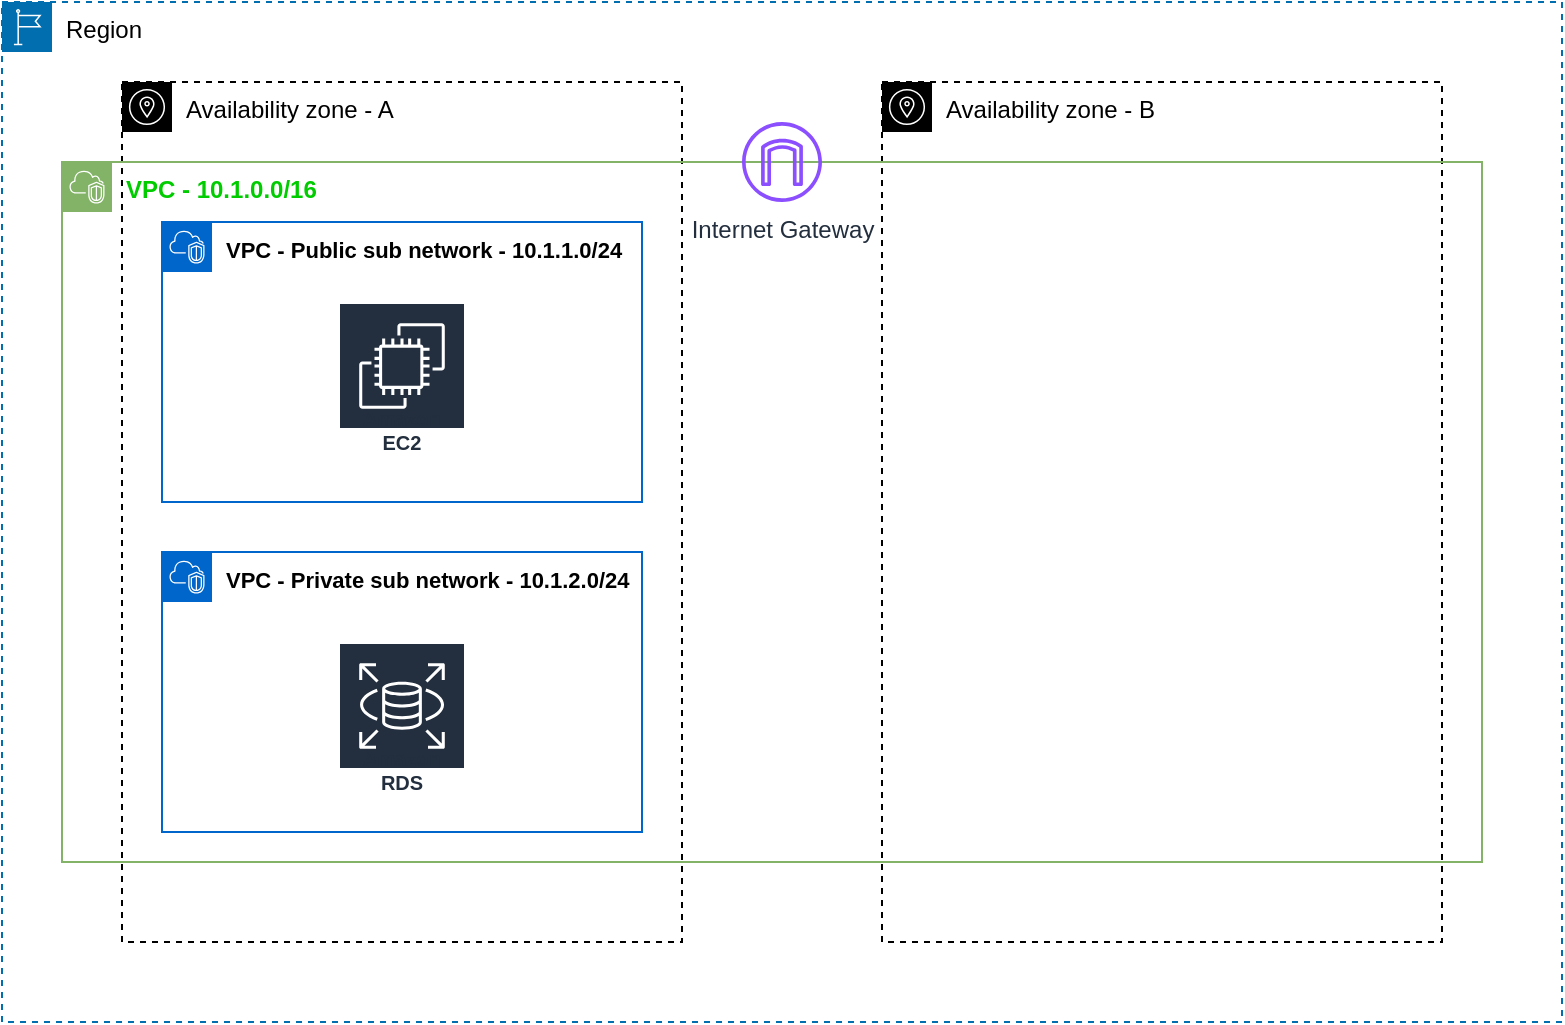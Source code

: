 <mxfile version="25.0.3">
  <diagram name="Página-1" id="quv3SsTso-uDP8D5MGwT">
    <mxGraphModel dx="1247" dy="642" grid="1" gridSize="10" guides="1" tooltips="1" connect="1" arrows="1" fold="1" page="1" pageScale="1" pageWidth="827" pageHeight="1169" math="0" shadow="0">
      <root>
        <mxCell id="0" />
        <mxCell id="1" parent="0" />
        <mxCell id="IG_4BixiC0rSXcZtTEX0-1" value="Region" style="points=[[0,0],[0.25,0],[0.5,0],[0.75,0],[1,0],[1,0.25],[1,0.5],[1,0.75],[1,1],[0.75,1],[0.5,1],[0.25,1],[0,1],[0,0.75],[0,0.5],[0,0.25]];outlineConnect=0;html=1;whiteSpace=wrap;fontSize=12;fontStyle=0;container=0;pointerEvents=0;collapsible=0;recursiveResize=0;shape=mxgraph.aws4.group;grIcon=mxgraph.aws4.group_region;strokeColor=#006EAF;fillColor=none;verticalAlign=top;align=left;spacingLeft=30;fontColor=default;dashed=1;" vertex="1" parent="1">
          <mxGeometry x="30" y="170" width="780" height="510" as="geometry" />
        </mxCell>
        <mxCell id="IG_4BixiC0rSXcZtTEX0-5" value="Availability zone - B" style="sketch=0;outlineConnect=0;html=1;whiteSpace=wrap;fontSize=12;fontStyle=0;shape=mxgraph.aws4.group;grIcon=mxgraph.aws4.group_availability_zone;verticalAlign=top;align=left;spacingLeft=30;dashed=1;fillColor=none;" vertex="1" parent="1">
          <mxGeometry x="470" y="210" width="280" height="430" as="geometry" />
        </mxCell>
        <mxCell id="IG_4BixiC0rSXcZtTEX0-2" value="Availability zone - A" style="sketch=0;outlineConnect=0;html=1;whiteSpace=wrap;fontSize=12;fontStyle=0;shape=mxgraph.aws4.group;grIcon=mxgraph.aws4.group_availability_zone;verticalAlign=top;align=left;spacingLeft=30;dashed=1;fillColor=none;" vertex="1" parent="1">
          <mxGeometry x="90" y="210" width="280" height="430" as="geometry" />
        </mxCell>
        <mxCell id="IG_4BixiC0rSXcZtTEX0-4" value="&lt;font color=&quot;#00cc00&quot;&gt;&lt;b&gt;VPC - 10.1.0.0/16&lt;/b&gt;&lt;/font&gt;" style="points=[[0,0],[0.25,0],[0.5,0],[0.75,0],[1,0],[1,0.25],[1,0.5],[1,0.75],[1,1],[0.75,1],[0.5,1],[0.25,1],[0,1],[0,0.75],[0,0.5],[0,0.25]];outlineConnect=0;html=1;whiteSpace=wrap;fontSize=12;fontStyle=0;container=0;pointerEvents=0;collapsible=0;recursiveResize=0;shape=mxgraph.aws4.group;grIcon=mxgraph.aws4.group_vpc2;strokeColor=#82b366;fillColor=none;verticalAlign=top;align=left;spacingLeft=30;dashed=0;" vertex="1" parent="1">
          <mxGeometry x="60" y="250" width="710" height="350" as="geometry" />
        </mxCell>
        <mxCell id="IG_4BixiC0rSXcZtTEX0-14" value="&lt;font style=&quot;font-size: 11px;&quot;&gt;&lt;b&gt;VPC - Public sub network - 10.1.1.0/24&lt;/b&gt;&lt;/font&gt;" style="points=[[0,0],[0.25,0],[0.5,0],[0.75,0],[1,0],[1,0.25],[1,0.5],[1,0.75],[1,1],[0.75,1],[0.5,1],[0.25,1],[0,1],[0,0.75],[0,0.5],[0,0.25]];outlineConnect=0;html=1;whiteSpace=wrap;fontSize=12;fontStyle=0;container=0;pointerEvents=0;collapsible=0;recursiveResize=0;shape=mxgraph.aws4.group;grIcon=mxgraph.aws4.group_vpc2;strokeColor=#0066CC;fillColor=none;verticalAlign=top;align=left;spacingLeft=30;dashed=0;" vertex="1" parent="1">
          <mxGeometry x="110" y="280" width="240" height="140" as="geometry" />
        </mxCell>
        <mxCell id="IG_4BixiC0rSXcZtTEX0-15" value="&lt;font style=&quot;font-size: 11px;&quot;&gt;&lt;b&gt;VPC - Private sub network -&amp;nbsp;10.1.2.0/24&lt;/b&gt;&lt;/font&gt;" style="points=[[0,0],[0.25,0],[0.5,0],[0.75,0],[1,0],[1,0.25],[1,0.5],[1,0.75],[1,1],[0.75,1],[0.5,1],[0.25,1],[0,1],[0,0.75],[0,0.5],[0,0.25]];outlineConnect=0;html=1;whiteSpace=wrap;fontSize=12;fontStyle=0;container=0;pointerEvents=0;collapsible=0;recursiveResize=0;shape=mxgraph.aws4.group;grIcon=mxgraph.aws4.group_vpc2;strokeColor=#0066CC;fillColor=none;verticalAlign=top;align=left;spacingLeft=30;dashed=0;" vertex="1" parent="1">
          <mxGeometry x="110" y="445" width="240" height="140" as="geometry" />
        </mxCell>
        <mxCell id="IG_4BixiC0rSXcZtTEX0-16" value="Internet Gateway" style="sketch=0;outlineConnect=0;fontColor=#232F3E;gradientColor=none;fillColor=#8C4FFF;strokeColor=none;dashed=0;verticalLabelPosition=bottom;verticalAlign=top;align=center;html=1;fontSize=12;fontStyle=0;aspect=fixed;pointerEvents=1;shape=mxgraph.aws4.internet_gateway;" vertex="1" parent="1">
          <mxGeometry x="400" y="230" width="40" height="40" as="geometry" />
        </mxCell>
        <mxCell id="IG_4BixiC0rSXcZtTEX0-18" value="Amazon EC2" style="sketch=0;outlineConnect=0;fontColor=#232F3E;gradientColor=none;strokeColor=#ffffff;fillColor=#232F3E;dashed=0;verticalLabelPosition=middle;verticalAlign=bottom;align=center;html=1;whiteSpace=wrap;fontSize=10;fontStyle=1;spacing=3;shape=mxgraph.aws4.productIcon;prIcon=mxgraph.aws4.ec2;" vertex="1" parent="1">
          <mxGeometry x="198" y="320" width="64" height="80" as="geometry" />
        </mxCell>
        <mxCell id="IG_4BixiC0rSXcZtTEX0-19" value="Amazon RDS" style="sketch=0;outlineConnect=0;fontColor=#232F3E;gradientColor=none;strokeColor=#ffffff;fillColor=#232F3E;dashed=0;verticalLabelPosition=middle;verticalAlign=bottom;align=center;html=1;whiteSpace=wrap;fontSize=10;fontStyle=1;spacing=3;shape=mxgraph.aws4.productIcon;prIcon=mxgraph.aws4.rds;" vertex="1" parent="1">
          <mxGeometry x="198" y="490" width="64" height="80" as="geometry" />
        </mxCell>
      </root>
    </mxGraphModel>
  </diagram>
</mxfile>
